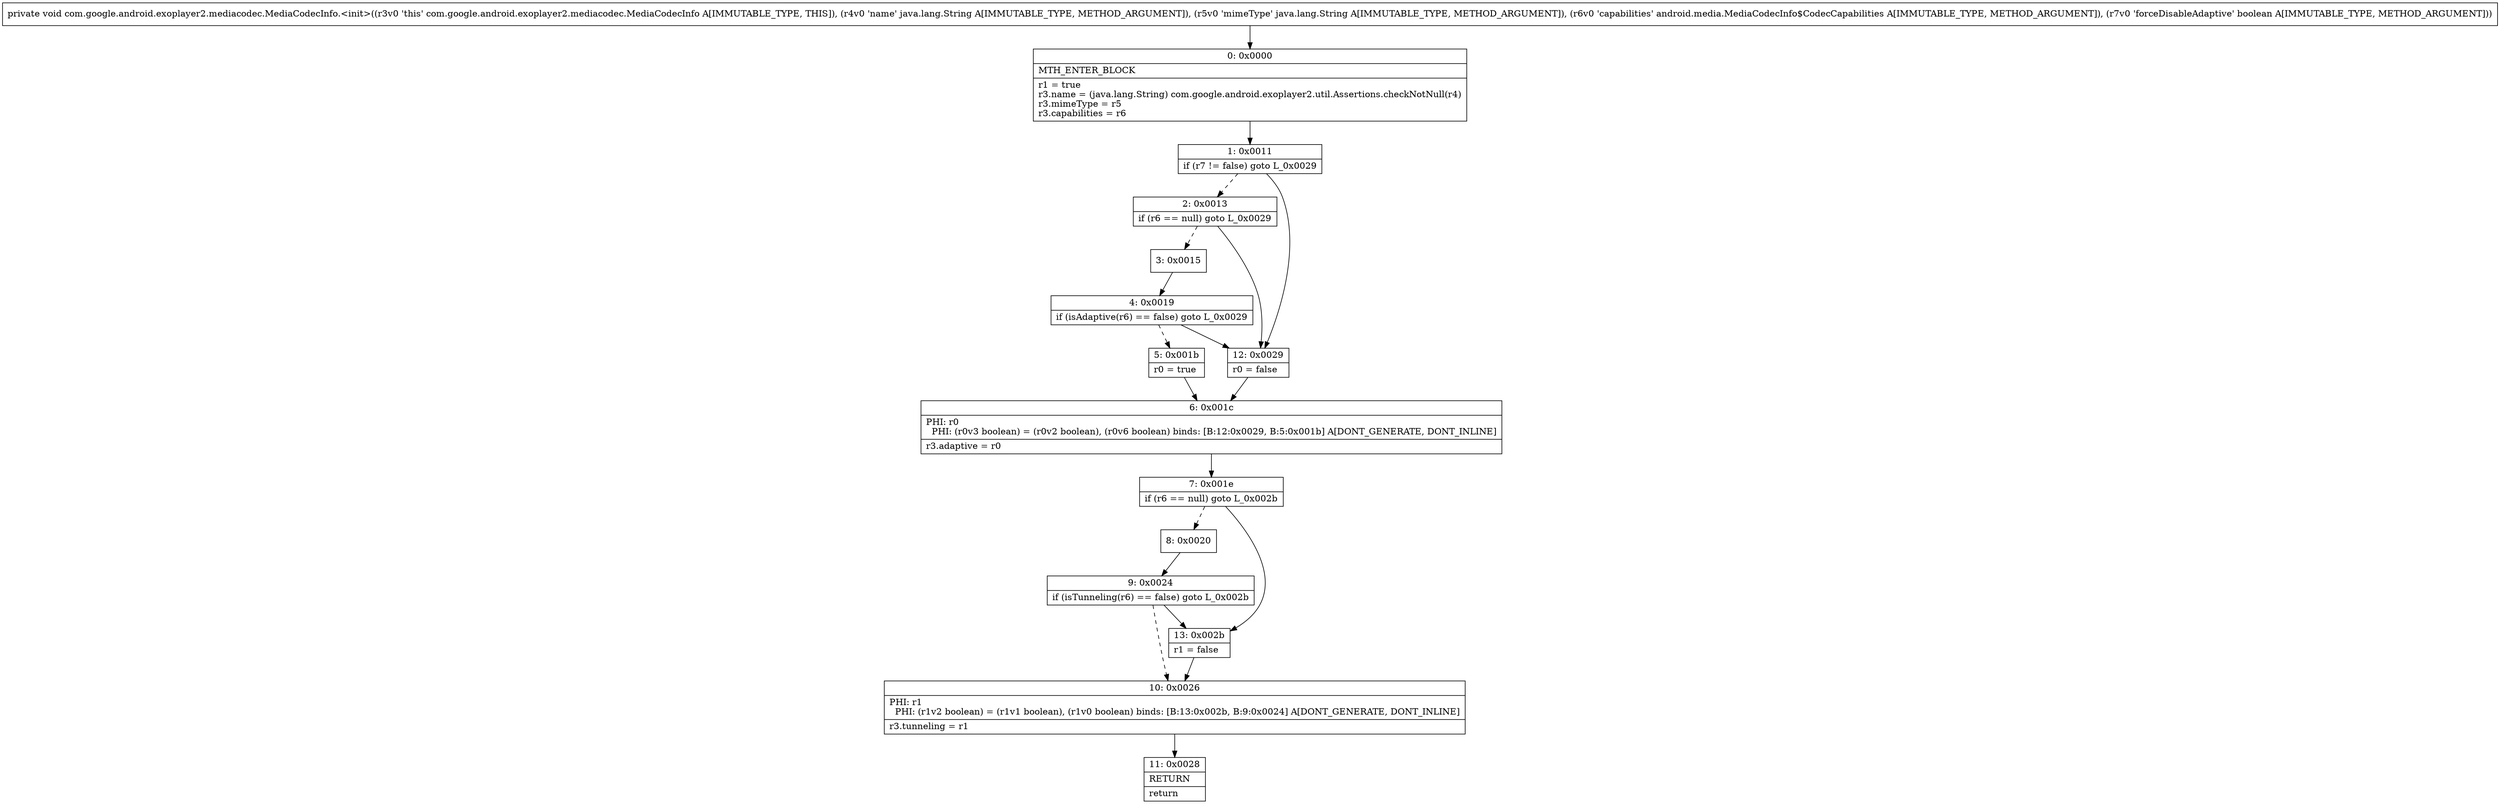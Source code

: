 digraph "CFG forcom.google.android.exoplayer2.mediacodec.MediaCodecInfo.\<init\>(Ljava\/lang\/String;Ljava\/lang\/String;Landroid\/media\/MediaCodecInfo$CodecCapabilities;Z)V" {
Node_0 [shape=record,label="{0\:\ 0x0000|MTH_ENTER_BLOCK\l|r1 = true\lr3.name = (java.lang.String) com.google.android.exoplayer2.util.Assertions.checkNotNull(r4)\lr3.mimeType = r5\lr3.capabilities = r6\l}"];
Node_1 [shape=record,label="{1\:\ 0x0011|if (r7 != false) goto L_0x0029\l}"];
Node_2 [shape=record,label="{2\:\ 0x0013|if (r6 == null) goto L_0x0029\l}"];
Node_3 [shape=record,label="{3\:\ 0x0015}"];
Node_4 [shape=record,label="{4\:\ 0x0019|if (isAdaptive(r6) == false) goto L_0x0029\l}"];
Node_5 [shape=record,label="{5\:\ 0x001b|r0 = true\l}"];
Node_6 [shape=record,label="{6\:\ 0x001c|PHI: r0 \l  PHI: (r0v3 boolean) = (r0v2 boolean), (r0v6 boolean) binds: [B:12:0x0029, B:5:0x001b] A[DONT_GENERATE, DONT_INLINE]\l|r3.adaptive = r0\l}"];
Node_7 [shape=record,label="{7\:\ 0x001e|if (r6 == null) goto L_0x002b\l}"];
Node_8 [shape=record,label="{8\:\ 0x0020}"];
Node_9 [shape=record,label="{9\:\ 0x0024|if (isTunneling(r6) == false) goto L_0x002b\l}"];
Node_10 [shape=record,label="{10\:\ 0x0026|PHI: r1 \l  PHI: (r1v2 boolean) = (r1v1 boolean), (r1v0 boolean) binds: [B:13:0x002b, B:9:0x0024] A[DONT_GENERATE, DONT_INLINE]\l|r3.tunneling = r1\l}"];
Node_11 [shape=record,label="{11\:\ 0x0028|RETURN\l|return\l}"];
Node_12 [shape=record,label="{12\:\ 0x0029|r0 = false\l}"];
Node_13 [shape=record,label="{13\:\ 0x002b|r1 = false\l}"];
MethodNode[shape=record,label="{private void com.google.android.exoplayer2.mediacodec.MediaCodecInfo.\<init\>((r3v0 'this' com.google.android.exoplayer2.mediacodec.MediaCodecInfo A[IMMUTABLE_TYPE, THIS]), (r4v0 'name' java.lang.String A[IMMUTABLE_TYPE, METHOD_ARGUMENT]), (r5v0 'mimeType' java.lang.String A[IMMUTABLE_TYPE, METHOD_ARGUMENT]), (r6v0 'capabilities' android.media.MediaCodecInfo$CodecCapabilities A[IMMUTABLE_TYPE, METHOD_ARGUMENT]), (r7v0 'forceDisableAdaptive' boolean A[IMMUTABLE_TYPE, METHOD_ARGUMENT])) }"];
MethodNode -> Node_0;
Node_0 -> Node_1;
Node_1 -> Node_2[style=dashed];
Node_1 -> Node_12;
Node_2 -> Node_3[style=dashed];
Node_2 -> Node_12;
Node_3 -> Node_4;
Node_4 -> Node_5[style=dashed];
Node_4 -> Node_12;
Node_5 -> Node_6;
Node_6 -> Node_7;
Node_7 -> Node_8[style=dashed];
Node_7 -> Node_13;
Node_8 -> Node_9;
Node_9 -> Node_10[style=dashed];
Node_9 -> Node_13;
Node_10 -> Node_11;
Node_12 -> Node_6;
Node_13 -> Node_10;
}

